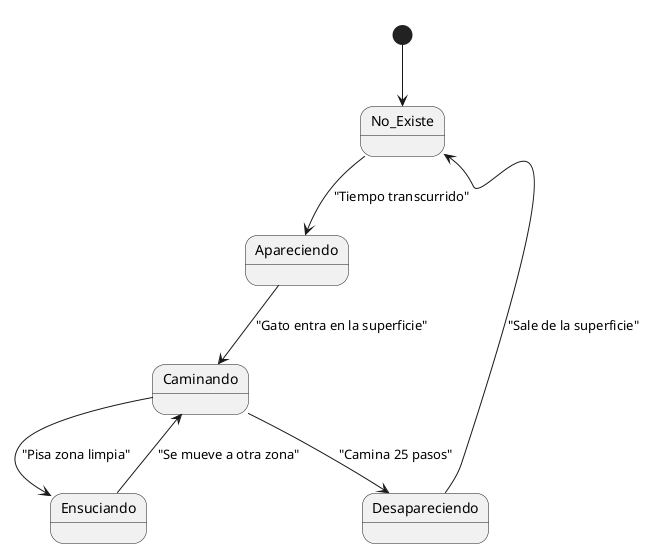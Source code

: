 @startuml
[*] --> No_Existe

No_Existe --> Apareciendo : "Tiempo transcurrido"
Apareciendo --> Caminando : "Gato entra en la superficie"
Caminando --> Ensuciando : "Pisa zona limpia"
Ensuciando --> Caminando : "Se mueve a otra zona"

Caminando --> Desapareciendo : "Camina 25 pasos"
Desapareciendo --> No_Existe : "Sale de la superficie"

@enduml
